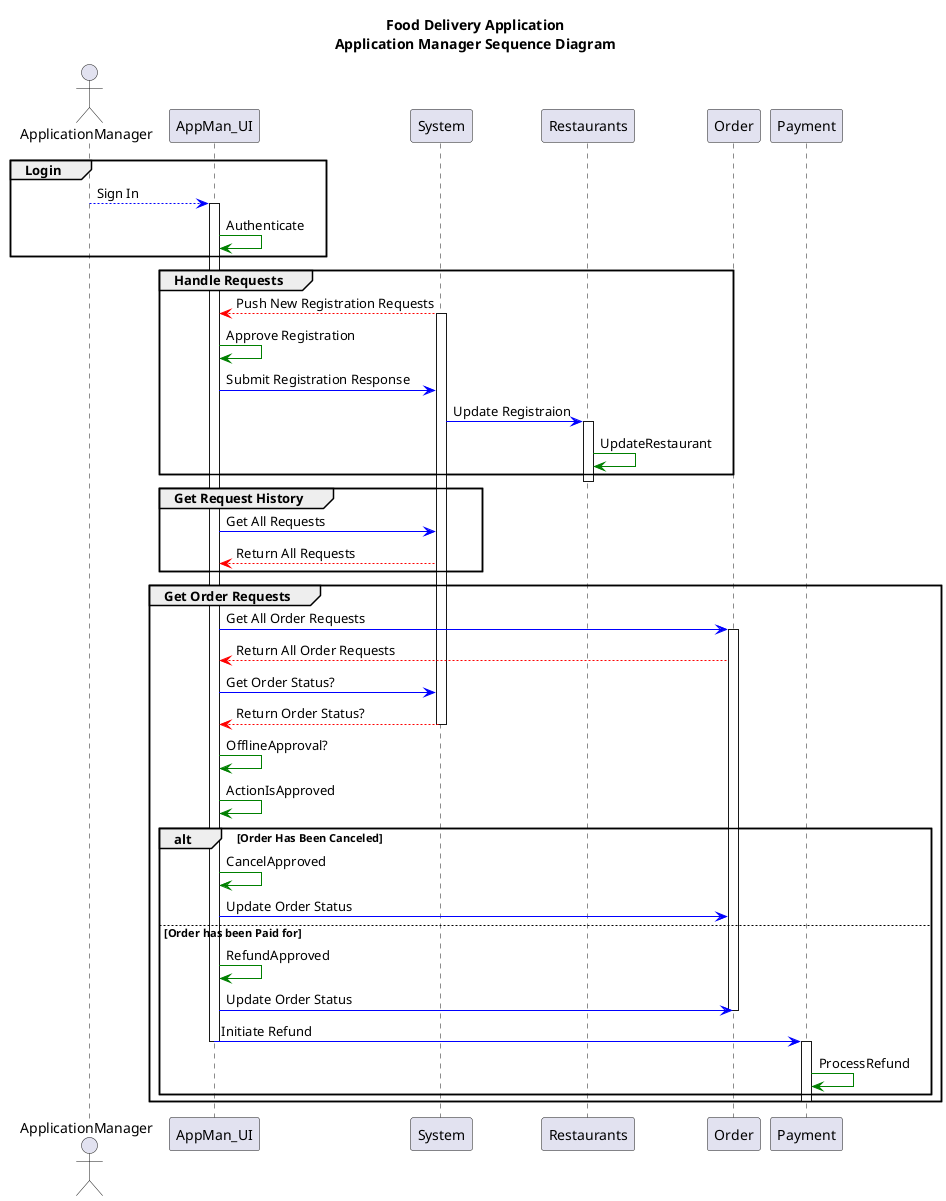 @startuml 

title Food Delivery Application\nApplication Manager Sequence Diagram 

actor ApplicationManager

participant AppMan_UI as AppMan_UI
participant System as System 
participant Restaurants as Restaurants
participant Order as Order 
participant Payment as Payment 

group Login
    ApplicationManager -[#blue]-> AppMan_UI : Sign In
activate AppMan_UI
    AppMan_UI -[#green]> AppMan_UI : Authenticate
end /'end Login'/

group Handle Requests
    System -[#red]->AppMan_UI : Push New Registration Requests
activate System
    AppMan_UI -[#green]>AppMan_UI : Approve Registration
    AppMan_UI -[#blue]>System : Submit Registration Response
    System-[#blue]>Restaurants : Update Registraion
activate Restaurants
    Restaurants-[#green]>Restaurants : UpdateRestaurant
end /'end Handle Requests'/
deactivate Restaurants

group Get Request History
    AppMan_UI-[#blue]> System : Get All Requests
    System -[#red]-> AppMan_UI : Return All Requests
end /'end Get Request History'/

group Get Order Requests
    AppMan_UI-[#Blue]>Order : Get All Order Requests
activate Order
    Order-[#red]->AppMan_UI : Return All Order Requests
    'loop /'Look Up Concurrent'/
        AppMan_UI-[#blue]> System : Get Order Status?
        System-[#red]->AppMan_UI : Return Order Status?
deactivate System
        AppMan_UI-[#green]>AppMan_UI : OfflineApproval? 
        AppMan_UI-[#green]>AppMan_UI : ActionIsApproved 
        alt Order Has Been Canceled
            AppMan_UI-[#green]>AppMan_UI : CancelApproved
            AppMan_UI-[#blue]>Order : Update Order Status
            else Order has been Paid for
            AppMan_UI-[#green]>AppMan_UI : RefundApproved
            AppMan_UI-[#blue]>Order : Update Order Status
deactivate Order
            AppMan_UI-[#blue]>Payment : Initiate Refund
deactivate AppMan_UI
activate Payment
            Payment-[#green]>Payment : ProcessRefund
        end /'end alt'/
deactivate Payment
   ' end /'end loop'/
end /'End Get Order Requests'/
@enduml 